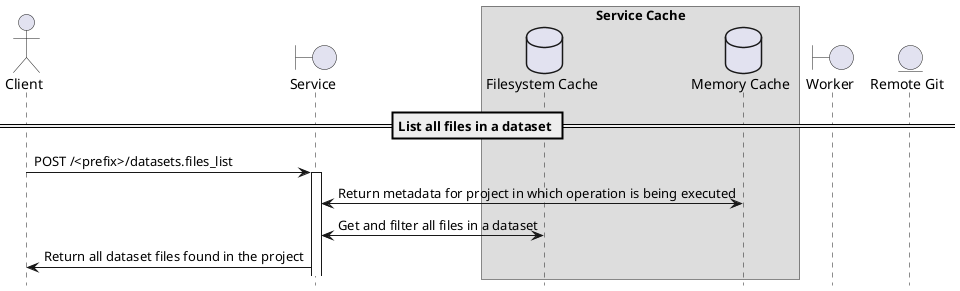     @startuml
    hide footbox
    skinparam shadowing false

    actor Client
    boundary Service
    box "Service Cache"
        database "Filesystem Cache" as Filesystem
        database "Memory Cache" as Cache
    end box
    boundary Worker
    entity "Remote Git" as Git

    == List all files in a dataset ==
    Client->Service: POST /<prefix>/datasets.files_list
    activate Service
    Service<->Cache: Return metadata for project in which operation is being executed
    Service<->Filesystem: Get and filter all files in a dataset
    Service->Client: Return all dataset files found in the project

    @enduml
